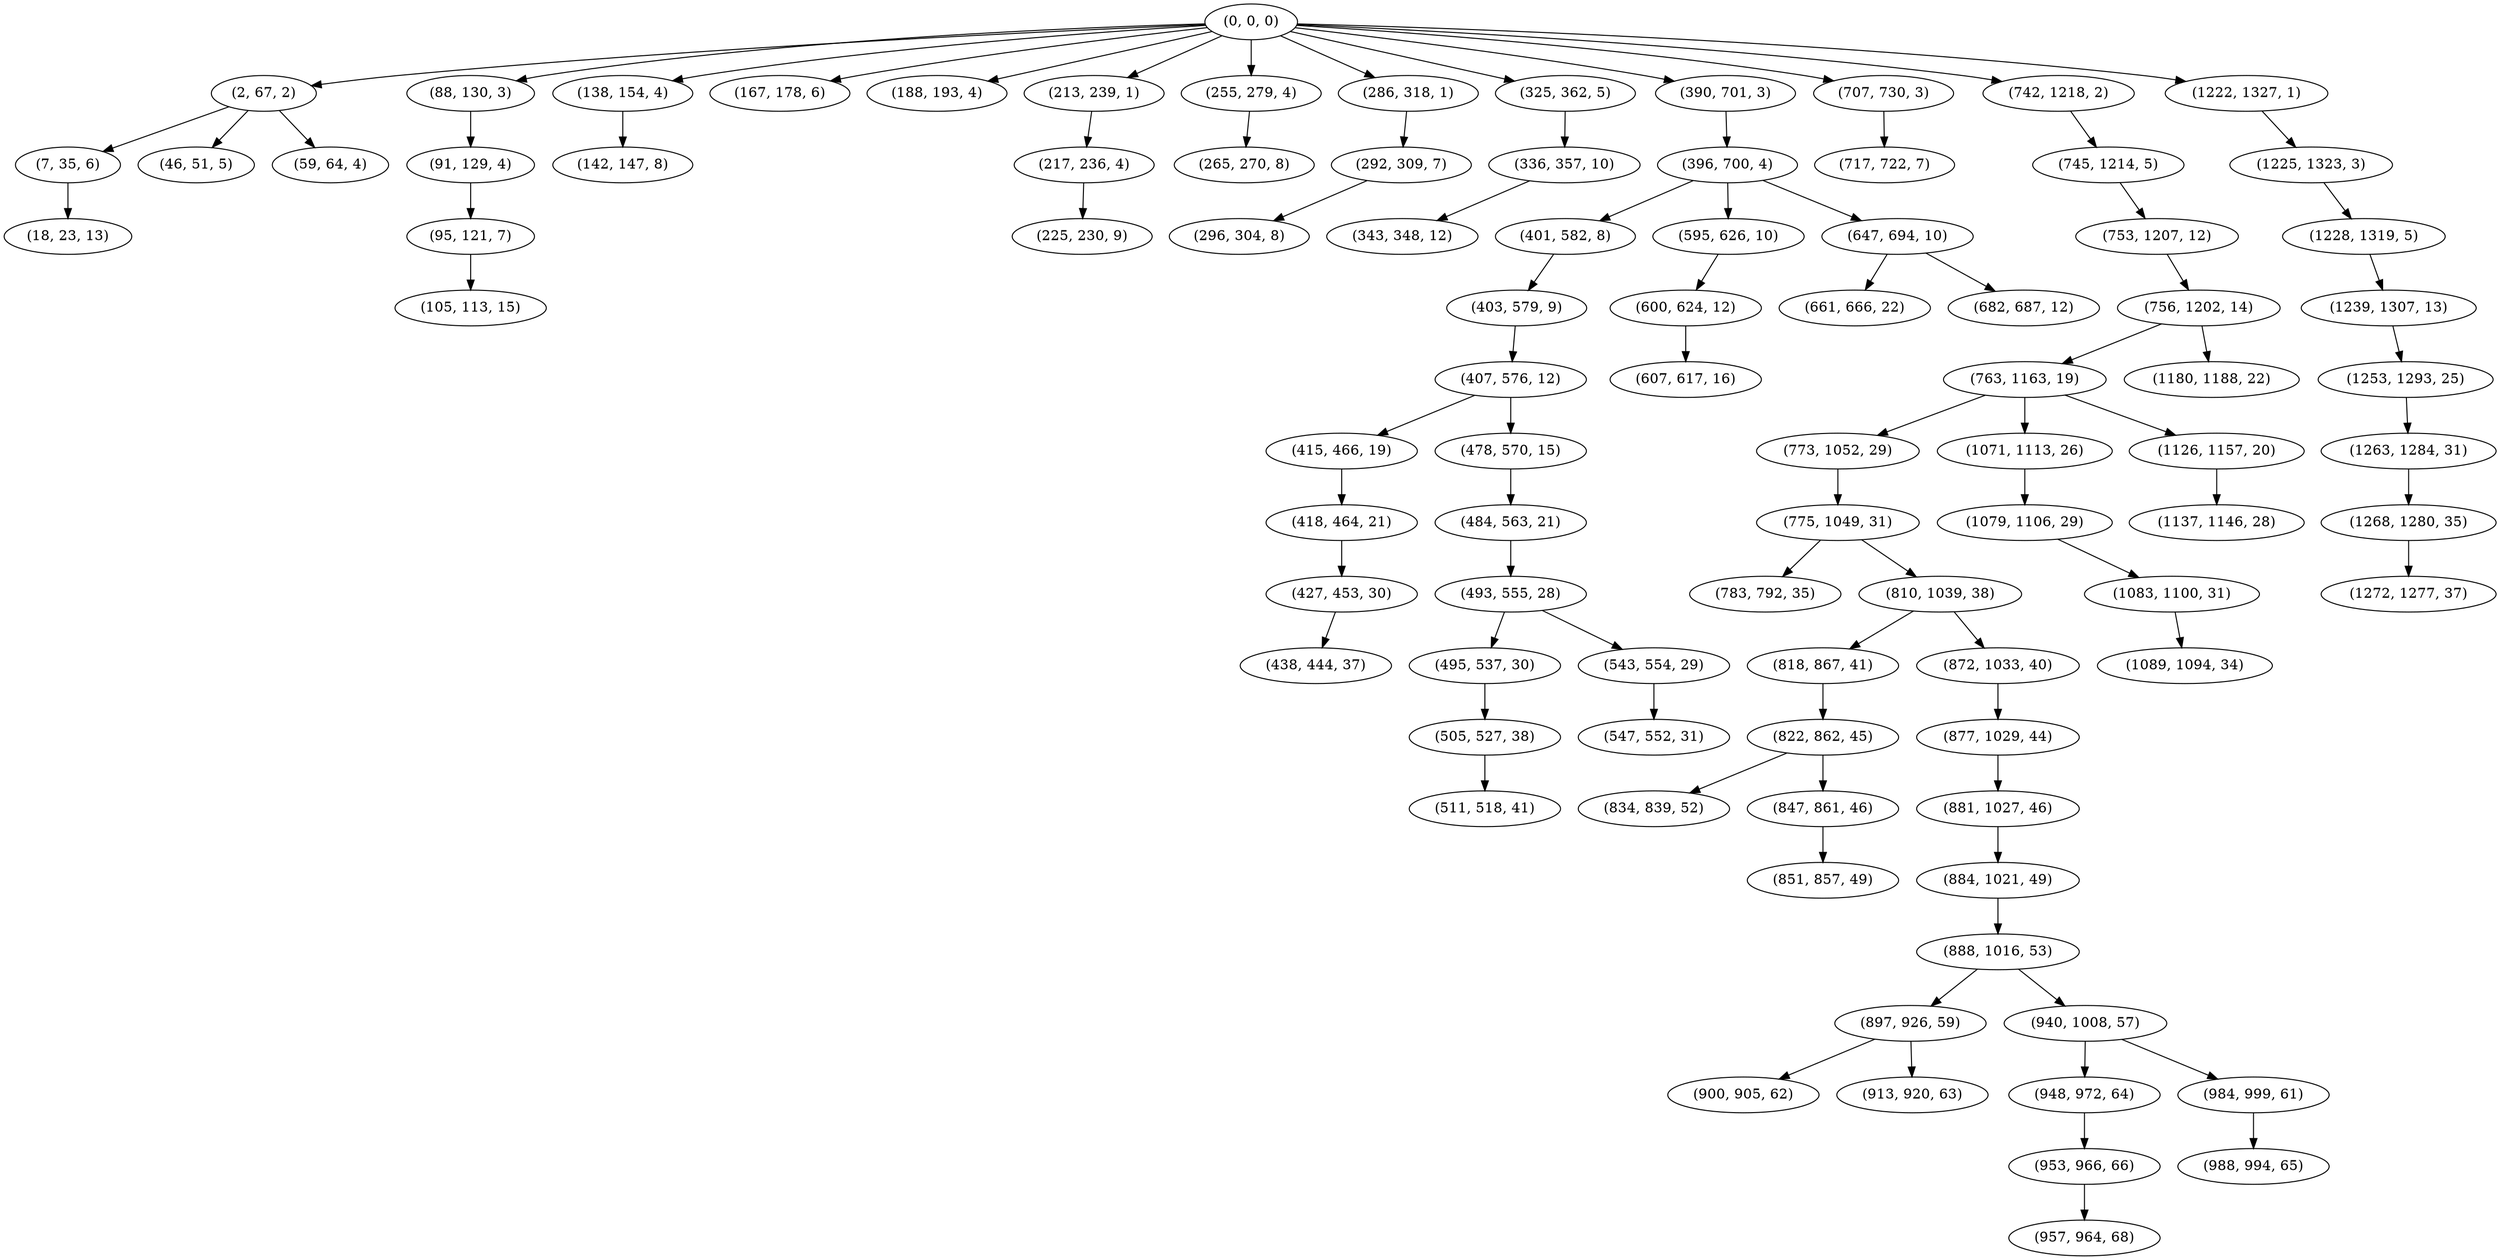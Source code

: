 digraph tree {
    "(0, 0, 0)";
    "(2, 67, 2)";
    "(7, 35, 6)";
    "(18, 23, 13)";
    "(46, 51, 5)";
    "(59, 64, 4)";
    "(88, 130, 3)";
    "(91, 129, 4)";
    "(95, 121, 7)";
    "(105, 113, 15)";
    "(138, 154, 4)";
    "(142, 147, 8)";
    "(167, 178, 6)";
    "(188, 193, 4)";
    "(213, 239, 1)";
    "(217, 236, 4)";
    "(225, 230, 9)";
    "(255, 279, 4)";
    "(265, 270, 8)";
    "(286, 318, 1)";
    "(292, 309, 7)";
    "(296, 304, 8)";
    "(325, 362, 5)";
    "(336, 357, 10)";
    "(343, 348, 12)";
    "(390, 701, 3)";
    "(396, 700, 4)";
    "(401, 582, 8)";
    "(403, 579, 9)";
    "(407, 576, 12)";
    "(415, 466, 19)";
    "(418, 464, 21)";
    "(427, 453, 30)";
    "(438, 444, 37)";
    "(478, 570, 15)";
    "(484, 563, 21)";
    "(493, 555, 28)";
    "(495, 537, 30)";
    "(505, 527, 38)";
    "(511, 518, 41)";
    "(543, 554, 29)";
    "(547, 552, 31)";
    "(595, 626, 10)";
    "(600, 624, 12)";
    "(607, 617, 16)";
    "(647, 694, 10)";
    "(661, 666, 22)";
    "(682, 687, 12)";
    "(707, 730, 3)";
    "(717, 722, 7)";
    "(742, 1218, 2)";
    "(745, 1214, 5)";
    "(753, 1207, 12)";
    "(756, 1202, 14)";
    "(763, 1163, 19)";
    "(773, 1052, 29)";
    "(775, 1049, 31)";
    "(783, 792, 35)";
    "(810, 1039, 38)";
    "(818, 867, 41)";
    "(822, 862, 45)";
    "(834, 839, 52)";
    "(847, 861, 46)";
    "(851, 857, 49)";
    "(872, 1033, 40)";
    "(877, 1029, 44)";
    "(881, 1027, 46)";
    "(884, 1021, 49)";
    "(888, 1016, 53)";
    "(897, 926, 59)";
    "(900, 905, 62)";
    "(913, 920, 63)";
    "(940, 1008, 57)";
    "(948, 972, 64)";
    "(953, 966, 66)";
    "(957, 964, 68)";
    "(984, 999, 61)";
    "(988, 994, 65)";
    "(1071, 1113, 26)";
    "(1079, 1106, 29)";
    "(1083, 1100, 31)";
    "(1089, 1094, 34)";
    "(1126, 1157, 20)";
    "(1137, 1146, 28)";
    "(1180, 1188, 22)";
    "(1222, 1327, 1)";
    "(1225, 1323, 3)";
    "(1228, 1319, 5)";
    "(1239, 1307, 13)";
    "(1253, 1293, 25)";
    "(1263, 1284, 31)";
    "(1268, 1280, 35)";
    "(1272, 1277, 37)";
    "(0, 0, 0)" -> "(2, 67, 2)";
    "(0, 0, 0)" -> "(88, 130, 3)";
    "(0, 0, 0)" -> "(138, 154, 4)";
    "(0, 0, 0)" -> "(167, 178, 6)";
    "(0, 0, 0)" -> "(188, 193, 4)";
    "(0, 0, 0)" -> "(213, 239, 1)";
    "(0, 0, 0)" -> "(255, 279, 4)";
    "(0, 0, 0)" -> "(286, 318, 1)";
    "(0, 0, 0)" -> "(325, 362, 5)";
    "(0, 0, 0)" -> "(390, 701, 3)";
    "(0, 0, 0)" -> "(707, 730, 3)";
    "(0, 0, 0)" -> "(742, 1218, 2)";
    "(0, 0, 0)" -> "(1222, 1327, 1)";
    "(2, 67, 2)" -> "(7, 35, 6)";
    "(2, 67, 2)" -> "(46, 51, 5)";
    "(2, 67, 2)" -> "(59, 64, 4)";
    "(7, 35, 6)" -> "(18, 23, 13)";
    "(88, 130, 3)" -> "(91, 129, 4)";
    "(91, 129, 4)" -> "(95, 121, 7)";
    "(95, 121, 7)" -> "(105, 113, 15)";
    "(138, 154, 4)" -> "(142, 147, 8)";
    "(213, 239, 1)" -> "(217, 236, 4)";
    "(217, 236, 4)" -> "(225, 230, 9)";
    "(255, 279, 4)" -> "(265, 270, 8)";
    "(286, 318, 1)" -> "(292, 309, 7)";
    "(292, 309, 7)" -> "(296, 304, 8)";
    "(325, 362, 5)" -> "(336, 357, 10)";
    "(336, 357, 10)" -> "(343, 348, 12)";
    "(390, 701, 3)" -> "(396, 700, 4)";
    "(396, 700, 4)" -> "(401, 582, 8)";
    "(396, 700, 4)" -> "(595, 626, 10)";
    "(396, 700, 4)" -> "(647, 694, 10)";
    "(401, 582, 8)" -> "(403, 579, 9)";
    "(403, 579, 9)" -> "(407, 576, 12)";
    "(407, 576, 12)" -> "(415, 466, 19)";
    "(407, 576, 12)" -> "(478, 570, 15)";
    "(415, 466, 19)" -> "(418, 464, 21)";
    "(418, 464, 21)" -> "(427, 453, 30)";
    "(427, 453, 30)" -> "(438, 444, 37)";
    "(478, 570, 15)" -> "(484, 563, 21)";
    "(484, 563, 21)" -> "(493, 555, 28)";
    "(493, 555, 28)" -> "(495, 537, 30)";
    "(493, 555, 28)" -> "(543, 554, 29)";
    "(495, 537, 30)" -> "(505, 527, 38)";
    "(505, 527, 38)" -> "(511, 518, 41)";
    "(543, 554, 29)" -> "(547, 552, 31)";
    "(595, 626, 10)" -> "(600, 624, 12)";
    "(600, 624, 12)" -> "(607, 617, 16)";
    "(647, 694, 10)" -> "(661, 666, 22)";
    "(647, 694, 10)" -> "(682, 687, 12)";
    "(707, 730, 3)" -> "(717, 722, 7)";
    "(742, 1218, 2)" -> "(745, 1214, 5)";
    "(745, 1214, 5)" -> "(753, 1207, 12)";
    "(753, 1207, 12)" -> "(756, 1202, 14)";
    "(756, 1202, 14)" -> "(763, 1163, 19)";
    "(756, 1202, 14)" -> "(1180, 1188, 22)";
    "(763, 1163, 19)" -> "(773, 1052, 29)";
    "(763, 1163, 19)" -> "(1071, 1113, 26)";
    "(763, 1163, 19)" -> "(1126, 1157, 20)";
    "(773, 1052, 29)" -> "(775, 1049, 31)";
    "(775, 1049, 31)" -> "(783, 792, 35)";
    "(775, 1049, 31)" -> "(810, 1039, 38)";
    "(810, 1039, 38)" -> "(818, 867, 41)";
    "(810, 1039, 38)" -> "(872, 1033, 40)";
    "(818, 867, 41)" -> "(822, 862, 45)";
    "(822, 862, 45)" -> "(834, 839, 52)";
    "(822, 862, 45)" -> "(847, 861, 46)";
    "(847, 861, 46)" -> "(851, 857, 49)";
    "(872, 1033, 40)" -> "(877, 1029, 44)";
    "(877, 1029, 44)" -> "(881, 1027, 46)";
    "(881, 1027, 46)" -> "(884, 1021, 49)";
    "(884, 1021, 49)" -> "(888, 1016, 53)";
    "(888, 1016, 53)" -> "(897, 926, 59)";
    "(888, 1016, 53)" -> "(940, 1008, 57)";
    "(897, 926, 59)" -> "(900, 905, 62)";
    "(897, 926, 59)" -> "(913, 920, 63)";
    "(940, 1008, 57)" -> "(948, 972, 64)";
    "(940, 1008, 57)" -> "(984, 999, 61)";
    "(948, 972, 64)" -> "(953, 966, 66)";
    "(953, 966, 66)" -> "(957, 964, 68)";
    "(984, 999, 61)" -> "(988, 994, 65)";
    "(1071, 1113, 26)" -> "(1079, 1106, 29)";
    "(1079, 1106, 29)" -> "(1083, 1100, 31)";
    "(1083, 1100, 31)" -> "(1089, 1094, 34)";
    "(1126, 1157, 20)" -> "(1137, 1146, 28)";
    "(1222, 1327, 1)" -> "(1225, 1323, 3)";
    "(1225, 1323, 3)" -> "(1228, 1319, 5)";
    "(1228, 1319, 5)" -> "(1239, 1307, 13)";
    "(1239, 1307, 13)" -> "(1253, 1293, 25)";
    "(1253, 1293, 25)" -> "(1263, 1284, 31)";
    "(1263, 1284, 31)" -> "(1268, 1280, 35)";
    "(1268, 1280, 35)" -> "(1272, 1277, 37)";
}
